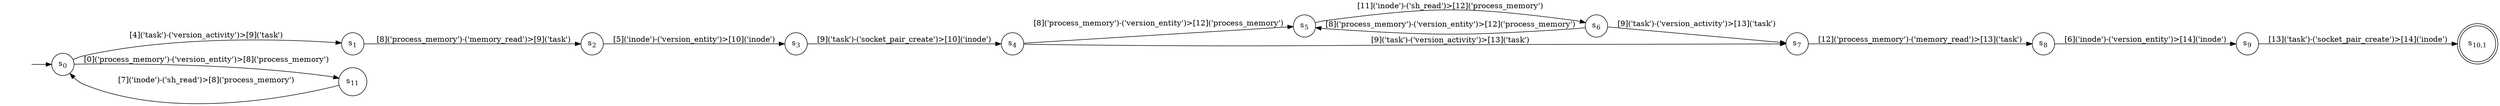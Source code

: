 digraph DFA {
    rankdir = LR;
    I [style = invis];
    I -> S0;
    S0 [label = <s<sub>0</sub>>, shape = circle];
    S1 [label = <s<sub>1</sub>>, shape = circle];
    S2 [label = <s<sub>2</sub>>, shape = circle];
    S3 [label = <s<sub>3</sub>>, shape = circle];
    S4 [label = <s<sub>4</sub>>, shape = circle];
    S5 [label = <s<sub>5</sub>>, shape = circle];
    S6 [label = <s<sub>6</sub>>, shape = circle];
    S6 -> S5 [label = "[8]('process_memory')-('version_entity')>[12]('process_memory')"];
    S7 [label = <s<sub>7</sub>>, shape = circle];
    S8 [label = <s<sub>8</sub>>, shape = circle];
    S9 [label = <s<sub>9</sub>>, shape = circle];
    S10 [label = <s<sub>10,1</sub>>, shape = circle, peripheries = 2];
    S9 -> S10 [label = "[13]('task')-('socket_pair_create')>[14]('inode')"];
    S8 -> S9 [label = "[6]('inode')-('version_entity')>[14]('inode')"];
    S7 -> S8 [label = "[12]('process_memory')-('memory_read')>[13]('task')"];
    S6 -> S7 [label = "[9]('task')-('version_activity')>[13]('task')"];
    S5 -> S6 [label = "[11]('inode')-('sh_read')>[12]('process_memory')"];
    S4 -> S5 [label = "[8]('process_memory')-('version_entity')>[12]('process_memory')"];
    S4 -> S7 [label = "[9]('task')-('version_activity')>[13]('task')"];
    S3 -> S4 [label = "[9]('task')-('socket_pair_create')>[10]('inode')"];
    S2 -> S3 [label = "[5]('inode')-('version_entity')>[10]('inode')"];
    S1 -> S2 [label = "[8]('process_memory')-('memory_read')>[9]('task')"];
    S0 -> S1 [label = "[4]('task')-('version_activity')>[9]('task')"];
    S11 [label = <s<sub>11</sub>>, shape = circle];
    S11 -> S0 [label = "[7]('inode')-('sh_read')>[8]('process_memory')"];
    S0 -> S11 [label = "[0]('process_memory')-('version_entity')>[8]('process_memory')"];
}
